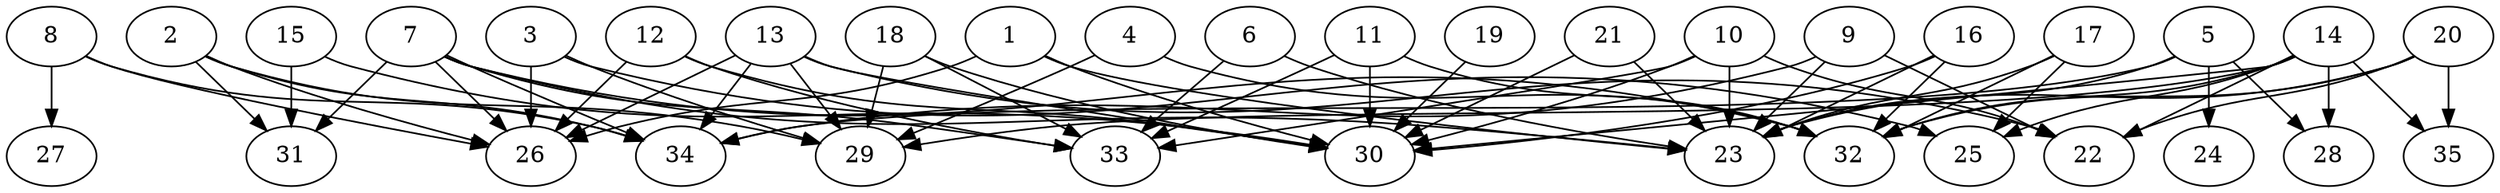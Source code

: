 // DAG automatically generated by daggen at Thu Oct  3 14:05:38 2019
// ./daggen --dot -n 35 --ccr 0.5 --fat 0.9 --regular 0.9 --density 0.5 --mindata 5242880 --maxdata 52428800 
digraph G {
  1 [size="103411712", alpha="0.13", expect_size="51705856"] 
  1 -> 23 [size ="51705856"]
  1 -> 26 [size ="51705856"]
  1 -> 30 [size ="51705856"]
  2 [size="43163648", alpha="0.03", expect_size="21581824"] 
  2 -> 26 [size ="21581824"]
  2 -> 29 [size ="21581824"]
  2 -> 31 [size ="21581824"]
  2 -> 34 [size ="21581824"]
  3 [size="55973888", alpha="0.15", expect_size="27986944"] 
  3 -> 25 [size ="27986944"]
  3 -> 26 [size ="27986944"]
  3 -> 29 [size ="27986944"]
  4 [size="42065920", alpha="0.12", expect_size="21032960"] 
  4 -> 29 [size ="21032960"]
  4 -> 32 [size ="21032960"]
  5 [size="84932608", alpha="0.08", expect_size="42466304"] 
  5 -> 23 [size ="42466304"]
  5 -> 24 [size ="42466304"]
  5 -> 28 [size ="42466304"]
  5 -> 34 [size ="42466304"]
  6 [size="85213184", alpha="0.18", expect_size="42606592"] 
  6 -> 23 [size ="42606592"]
  6 -> 33 [size ="42606592"]
  7 [size="71708672", alpha="0.07", expect_size="35854336"] 
  7 -> 23 [size ="35854336"]
  7 -> 26 [size ="35854336"]
  7 -> 31 [size ="35854336"]
  7 -> 32 [size ="35854336"]
  7 -> 33 [size ="35854336"]
  7 -> 34 [size ="35854336"]
  8 [size="95936512", alpha="0.09", expect_size="47968256"] 
  8 -> 26 [size ="47968256"]
  8 -> 27 [size ="47968256"]
  8 -> 34 [size ="47968256"]
  9 [size="63047680", alpha="0.05", expect_size="31523840"] 
  9 -> 22 [size ="31523840"]
  9 -> 23 [size ="31523840"]
  9 -> 34 [size ="31523840"]
  10 [size="79454208", alpha="0.05", expect_size="39727104"] 
  10 -> 22 [size ="39727104"]
  10 -> 23 [size ="39727104"]
  10 -> 30 [size ="39727104"]
  10 -> 33 [size ="39727104"]
  11 [size="102017024", alpha="0.12", expect_size="51008512"] 
  11 -> 30 [size ="51008512"]
  11 -> 32 [size ="51008512"]
  11 -> 33 [size ="51008512"]
  12 [size="68210688", alpha="0.12", expect_size="34105344"] 
  12 -> 26 [size ="34105344"]
  12 -> 30 [size ="34105344"]
  12 -> 33 [size ="34105344"]
  13 [size="81029120", alpha="0.15", expect_size="40514560"] 
  13 -> 22 [size ="40514560"]
  13 -> 26 [size ="40514560"]
  13 -> 29 [size ="40514560"]
  13 -> 30 [size ="40514560"]
  13 -> 34 [size ="40514560"]
  14 [size="55926784", alpha="0.07", expect_size="27963392"] 
  14 -> 22 [size ="27963392"]
  14 -> 25 [size ="27963392"]
  14 -> 28 [size ="27963392"]
  14 -> 29 [size ="27963392"]
  14 -> 30 [size ="27963392"]
  14 -> 32 [size ="27963392"]
  14 -> 35 [size ="27963392"]
  15 [size="19116032", alpha="0.13", expect_size="9558016"] 
  15 -> 30 [size ="9558016"]
  15 -> 31 [size ="9558016"]
  16 [size="55709696", alpha="0.16", expect_size="27854848"] 
  16 -> 23 [size ="27854848"]
  16 -> 30 [size ="27854848"]
  16 -> 32 [size ="27854848"]
  17 [size="46231552", alpha="0.08", expect_size="23115776"] 
  17 -> 23 [size ="23115776"]
  17 -> 25 [size ="23115776"]
  17 -> 32 [size ="23115776"]
  18 [size="78587904", alpha="0.14", expect_size="39293952"] 
  18 -> 29 [size ="39293952"]
  18 -> 30 [size ="39293952"]
  18 -> 33 [size ="39293952"]
  19 [size="25061376", alpha="0.07", expect_size="12530688"] 
  19 -> 30 [size ="12530688"]
  20 [size="46499840", alpha="0.09", expect_size="23249920"] 
  20 -> 22 [size ="23249920"]
  20 -> 23 [size ="23249920"]
  20 -> 32 [size ="23249920"]
  20 -> 35 [size ="23249920"]
  21 [size="68427776", alpha="0.11", expect_size="34213888"] 
  21 -> 23 [size ="34213888"]
  21 -> 30 [size ="34213888"]
  22 [size="31897600", alpha="0.01", expect_size="15948800"] 
  23 [size="87480320", alpha="0.20", expect_size="43740160"] 
  24 [size="65953792", alpha="0.05", expect_size="32976896"] 
  25 [size="97333248", alpha="0.06", expect_size="48666624"] 
  26 [size="64196608", alpha="0.04", expect_size="32098304"] 
  27 [size="44154880", alpha="0.14", expect_size="22077440"] 
  28 [size="82548736", alpha="0.02", expect_size="41274368"] 
  29 [size="56283136", alpha="0.01", expect_size="28141568"] 
  30 [size="87392256", alpha="0.15", expect_size="43696128"] 
  31 [size="36386816", alpha="0.09", expect_size="18193408"] 
  32 [size="90566656", alpha="0.14", expect_size="45283328"] 
  33 [size="93868032", alpha="0.15", expect_size="46934016"] 
  34 [size="91779072", alpha="0.05", expect_size="45889536"] 
  35 [size="21510144", alpha="0.17", expect_size="10755072"] 
}
